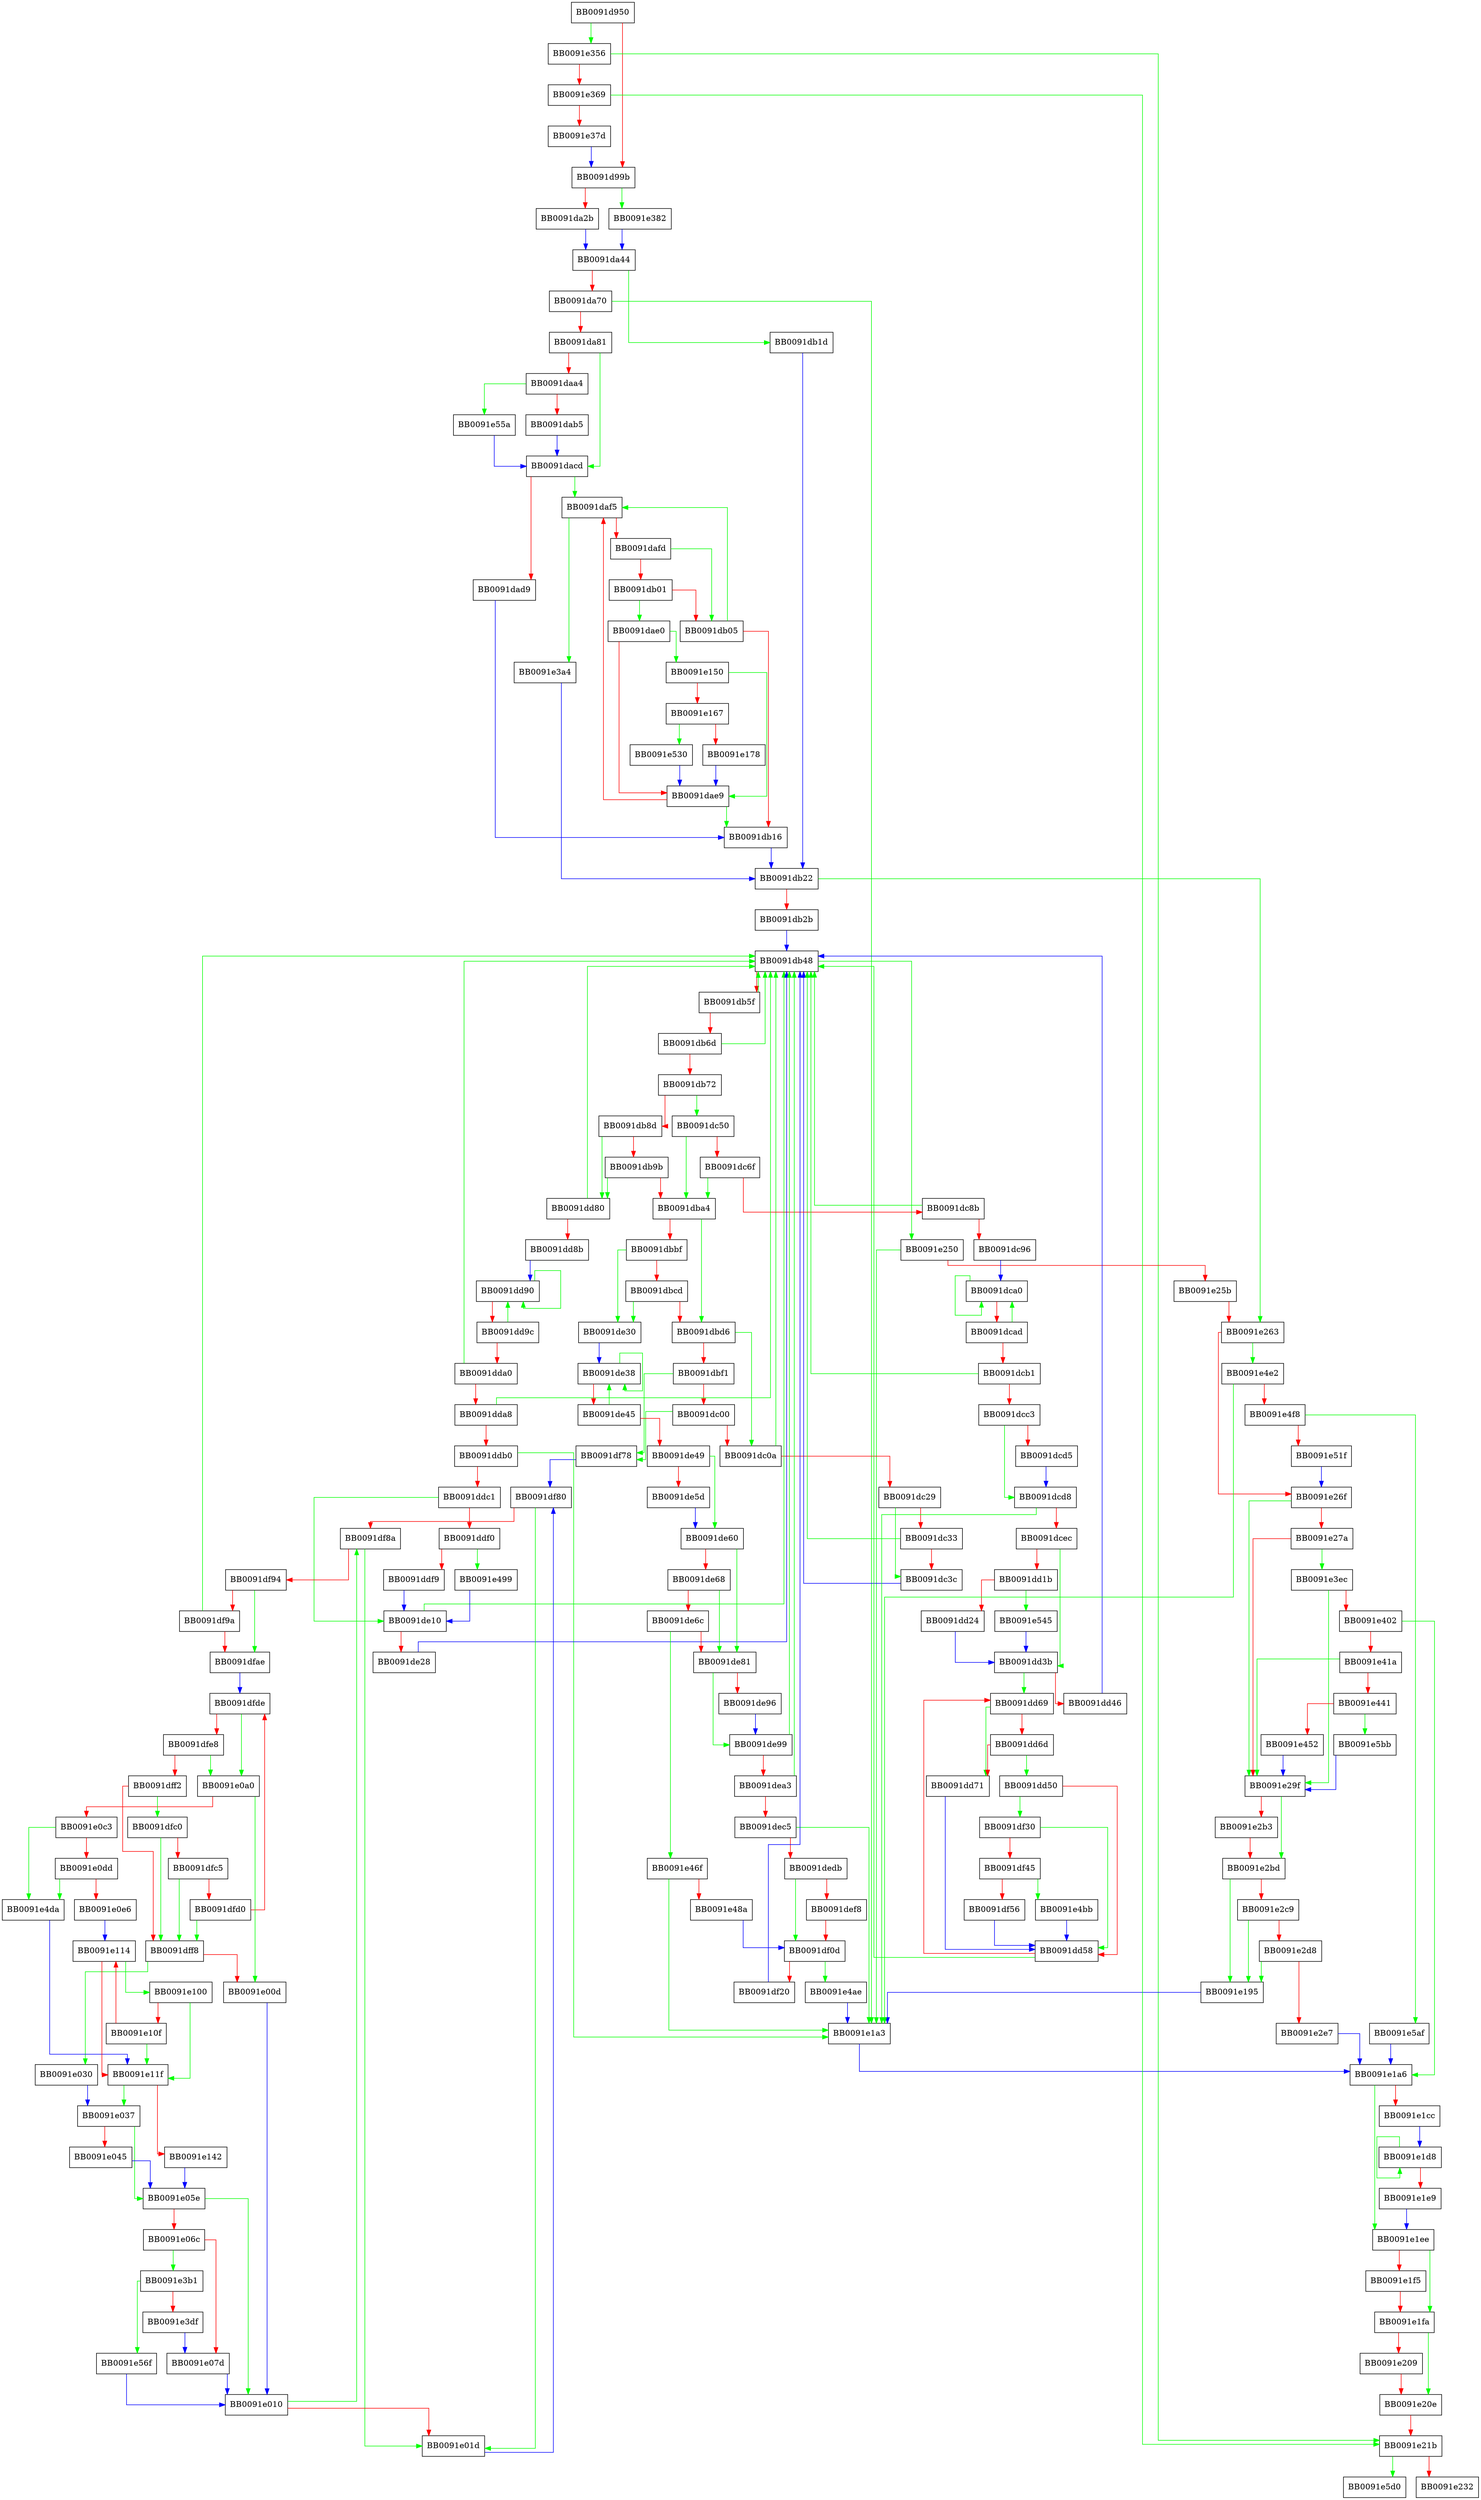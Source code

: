 digraph __resolv_conf_load {
  node [shape="box"];
  graph [splines=ortho];
  BB0091d950 -> BB0091e356 [color="green"];
  BB0091d950 -> BB0091d99b [color="red"];
  BB0091d99b -> BB0091e382 [color="green"];
  BB0091d99b -> BB0091da2b [color="red"];
  BB0091da2b -> BB0091da44 [color="blue"];
  BB0091da44 -> BB0091db1d [color="green"];
  BB0091da44 -> BB0091da70 [color="red"];
  BB0091da70 -> BB0091e1a3 [color="green"];
  BB0091da70 -> BB0091da81 [color="red"];
  BB0091da81 -> BB0091dacd [color="green"];
  BB0091da81 -> BB0091daa4 [color="red"];
  BB0091daa4 -> BB0091e55a [color="green"];
  BB0091daa4 -> BB0091dab5 [color="red"];
  BB0091dab5 -> BB0091dacd [color="blue"];
  BB0091dacd -> BB0091daf5 [color="green"];
  BB0091dacd -> BB0091dad9 [color="red"];
  BB0091dad9 -> BB0091db16 [color="blue"];
  BB0091dae0 -> BB0091e150 [color="green"];
  BB0091dae0 -> BB0091dae9 [color="red"];
  BB0091dae9 -> BB0091db16 [color="green"];
  BB0091dae9 -> BB0091daf5 [color="red"];
  BB0091daf5 -> BB0091e3a4 [color="green"];
  BB0091daf5 -> BB0091dafd [color="red"];
  BB0091dafd -> BB0091db05 [color="green"];
  BB0091dafd -> BB0091db01 [color="red"];
  BB0091db01 -> BB0091dae0 [color="green"];
  BB0091db01 -> BB0091db05 [color="red"];
  BB0091db05 -> BB0091daf5 [color="green"];
  BB0091db05 -> BB0091db16 [color="red"];
  BB0091db16 -> BB0091db22 [color="blue"];
  BB0091db1d -> BB0091db22 [color="blue"];
  BB0091db22 -> BB0091e263 [color="green"];
  BB0091db22 -> BB0091db2b [color="red"];
  BB0091db2b -> BB0091db48 [color="blue"];
  BB0091db48 -> BB0091e250 [color="green"];
  BB0091db48 -> BB0091db5f [color="red"];
  BB0091db5f -> BB0091db48 [color="green"];
  BB0091db5f -> BB0091db6d [color="red"];
  BB0091db6d -> BB0091db48 [color="green"];
  BB0091db6d -> BB0091db72 [color="red"];
  BB0091db72 -> BB0091dc50 [color="green"];
  BB0091db72 -> BB0091db8d [color="red"];
  BB0091db8d -> BB0091dd80 [color="green"];
  BB0091db8d -> BB0091db9b [color="red"];
  BB0091db9b -> BB0091dd80 [color="green"];
  BB0091db9b -> BB0091dba4 [color="red"];
  BB0091dba4 -> BB0091dbd6 [color="green"];
  BB0091dba4 -> BB0091dbbf [color="red"];
  BB0091dbbf -> BB0091de30 [color="green"];
  BB0091dbbf -> BB0091dbcd [color="red"];
  BB0091dbcd -> BB0091de30 [color="green"];
  BB0091dbcd -> BB0091dbd6 [color="red"];
  BB0091dbd6 -> BB0091dc0a [color="green"];
  BB0091dbd6 -> BB0091dbf1 [color="red"];
  BB0091dbf1 -> BB0091df78 [color="green"];
  BB0091dbf1 -> BB0091dc00 [color="red"];
  BB0091dc00 -> BB0091df78 [color="green"];
  BB0091dc00 -> BB0091dc0a [color="red"];
  BB0091dc0a -> BB0091db48 [color="green"];
  BB0091dc0a -> BB0091dc29 [color="red"];
  BB0091dc29 -> BB0091dc3c [color="green"];
  BB0091dc29 -> BB0091dc33 [color="red"];
  BB0091dc33 -> BB0091db48 [color="green"];
  BB0091dc33 -> BB0091dc3c [color="red"];
  BB0091dc3c -> BB0091db48 [color="blue"];
  BB0091dc50 -> BB0091dba4 [color="green"];
  BB0091dc50 -> BB0091dc6f [color="red"];
  BB0091dc6f -> BB0091dba4 [color="green"];
  BB0091dc6f -> BB0091dc8b [color="red"];
  BB0091dc8b -> BB0091db48 [color="green"];
  BB0091dc8b -> BB0091dc96 [color="red"];
  BB0091dc96 -> BB0091dca0 [color="blue"];
  BB0091dca0 -> BB0091dca0 [color="green"];
  BB0091dca0 -> BB0091dcad [color="red"];
  BB0091dcad -> BB0091dca0 [color="green"];
  BB0091dcad -> BB0091dcb1 [color="red"];
  BB0091dcb1 -> BB0091db48 [color="green"];
  BB0091dcb1 -> BB0091dcc3 [color="red"];
  BB0091dcc3 -> BB0091dcd8 [color="green"];
  BB0091dcc3 -> BB0091dcd5 [color="red"];
  BB0091dcd5 -> BB0091dcd8 [color="blue"];
  BB0091dcd8 -> BB0091e1a3 [color="green"];
  BB0091dcd8 -> BB0091dcec [color="red"];
  BB0091dcec -> BB0091dd3b [color="green"];
  BB0091dcec -> BB0091dd1b [color="red"];
  BB0091dd1b -> BB0091e545 [color="green"];
  BB0091dd1b -> BB0091dd24 [color="red"];
  BB0091dd24 -> BB0091dd3b [color="blue"];
  BB0091dd3b -> BB0091dd69 [color="green"];
  BB0091dd3b -> BB0091dd46 [color="red"];
  BB0091dd46 -> BB0091db48 [color="blue"];
  BB0091dd50 -> BB0091df30 [color="green"];
  BB0091dd50 -> BB0091dd58 [color="red"];
  BB0091dd58 -> BB0091db48 [color="green"];
  BB0091dd58 -> BB0091dd69 [color="red"];
  BB0091dd69 -> BB0091dd71 [color="green"];
  BB0091dd69 -> BB0091dd6d [color="red"];
  BB0091dd6d -> BB0091dd50 [color="green"];
  BB0091dd6d -> BB0091dd71 [color="red"];
  BB0091dd71 -> BB0091dd58 [color="blue"];
  BB0091dd80 -> BB0091db48 [color="green"];
  BB0091dd80 -> BB0091dd8b [color="red"];
  BB0091dd8b -> BB0091dd90 [color="blue"];
  BB0091dd90 -> BB0091dd90 [color="green"];
  BB0091dd90 -> BB0091dd9c [color="red"];
  BB0091dd9c -> BB0091dd90 [color="green"];
  BB0091dd9c -> BB0091dda0 [color="red"];
  BB0091dda0 -> BB0091db48 [color="green"];
  BB0091dda0 -> BB0091dda8 [color="red"];
  BB0091dda8 -> BB0091db48 [color="green"];
  BB0091dda8 -> BB0091ddb0 [color="red"];
  BB0091ddb0 -> BB0091e1a3 [color="green"];
  BB0091ddb0 -> BB0091ddc1 [color="red"];
  BB0091ddc1 -> BB0091de10 [color="green"];
  BB0091ddc1 -> BB0091ddf0 [color="red"];
  BB0091ddf0 -> BB0091e499 [color="green"];
  BB0091ddf0 -> BB0091ddf9 [color="red"];
  BB0091ddf9 -> BB0091de10 [color="blue"];
  BB0091de10 -> BB0091db48 [color="green"];
  BB0091de10 -> BB0091de28 [color="red"];
  BB0091de28 -> BB0091db48 [color="blue"];
  BB0091de30 -> BB0091de38 [color="blue"];
  BB0091de38 -> BB0091de38 [color="green"];
  BB0091de38 -> BB0091de45 [color="red"];
  BB0091de45 -> BB0091de38 [color="green"];
  BB0091de45 -> BB0091de49 [color="red"];
  BB0091de49 -> BB0091de60 [color="green"];
  BB0091de49 -> BB0091de5d [color="red"];
  BB0091de5d -> BB0091de60 [color="blue"];
  BB0091de60 -> BB0091de81 [color="green"];
  BB0091de60 -> BB0091de68 [color="red"];
  BB0091de68 -> BB0091de81 [color="green"];
  BB0091de68 -> BB0091de6c [color="red"];
  BB0091de6c -> BB0091e46f [color="green"];
  BB0091de6c -> BB0091de81 [color="red"];
  BB0091de81 -> BB0091de99 [color="green"];
  BB0091de81 -> BB0091de96 [color="red"];
  BB0091de96 -> BB0091de99 [color="blue"];
  BB0091de99 -> BB0091db48 [color="green"];
  BB0091de99 -> BB0091dea3 [color="red"];
  BB0091dea3 -> BB0091db48 [color="green"];
  BB0091dea3 -> BB0091dec5 [color="red"];
  BB0091dec5 -> BB0091e1a3 [color="green"];
  BB0091dec5 -> BB0091dedb [color="red"];
  BB0091dedb -> BB0091df0d [color="green"];
  BB0091dedb -> BB0091def8 [color="red"];
  BB0091def8 -> BB0091df0d [color="red"];
  BB0091df0d -> BB0091e4ae [color="green"];
  BB0091df0d -> BB0091df20 [color="red"];
  BB0091df20 -> BB0091db48 [color="blue"];
  BB0091df30 -> BB0091dd58 [color="green"];
  BB0091df30 -> BB0091df45 [color="red"];
  BB0091df45 -> BB0091e4bb [color="green"];
  BB0091df45 -> BB0091df56 [color="red"];
  BB0091df56 -> BB0091dd58 [color="blue"];
  BB0091df78 -> BB0091df80 [color="blue"];
  BB0091df80 -> BB0091e01d [color="green"];
  BB0091df80 -> BB0091df8a [color="red"];
  BB0091df8a -> BB0091e01d [color="green"];
  BB0091df8a -> BB0091df94 [color="red"];
  BB0091df94 -> BB0091dfae [color="green"];
  BB0091df94 -> BB0091df9a [color="red"];
  BB0091df9a -> BB0091db48 [color="green"];
  BB0091df9a -> BB0091dfae [color="red"];
  BB0091dfae -> BB0091dfde [color="blue"];
  BB0091dfc0 -> BB0091dff8 [color="green"];
  BB0091dfc0 -> BB0091dfc5 [color="red"];
  BB0091dfc5 -> BB0091dff8 [color="green"];
  BB0091dfc5 -> BB0091dfd0 [color="red"];
  BB0091dfd0 -> BB0091dff8 [color="green"];
  BB0091dfd0 -> BB0091dfde [color="red"];
  BB0091dfde -> BB0091e0a0 [color="green"];
  BB0091dfde -> BB0091dfe8 [color="red"];
  BB0091dfe8 -> BB0091e0a0 [color="green"];
  BB0091dfe8 -> BB0091dff2 [color="red"];
  BB0091dff2 -> BB0091dfc0 [color="green"];
  BB0091dff2 -> BB0091dff8 [color="red"];
  BB0091dff8 -> BB0091e030 [color="green"];
  BB0091dff8 -> BB0091e00d [color="red"];
  BB0091e00d -> BB0091e010 [color="blue"];
  BB0091e010 -> BB0091df8a [color="green"];
  BB0091e010 -> BB0091e01d [color="red"];
  BB0091e01d -> BB0091df80 [color="blue"];
  BB0091e030 -> BB0091e037 [color="blue"];
  BB0091e037 -> BB0091e05e [color="green"];
  BB0091e037 -> BB0091e045 [color="red"];
  BB0091e045 -> BB0091e05e [color="blue"];
  BB0091e05e -> BB0091e010 [color="green"];
  BB0091e05e -> BB0091e06c [color="red"];
  BB0091e06c -> BB0091e3b1 [color="green"];
  BB0091e06c -> BB0091e07d [color="red"];
  BB0091e07d -> BB0091e010 [color="blue"];
  BB0091e0a0 -> BB0091e00d [color="green"];
  BB0091e0a0 -> BB0091e0c3 [color="red"];
  BB0091e0c3 -> BB0091e4da [color="green"];
  BB0091e0c3 -> BB0091e0dd [color="red"];
  BB0091e0dd -> BB0091e4da [color="green"];
  BB0091e0dd -> BB0091e0e6 [color="red"];
  BB0091e0e6 -> BB0091e114 [color="blue"];
  BB0091e100 -> BB0091e11f [color="green"];
  BB0091e100 -> BB0091e10f [color="red"];
  BB0091e10f -> BB0091e11f [color="green"];
  BB0091e10f -> BB0091e114 [color="red"];
  BB0091e114 -> BB0091e100 [color="green"];
  BB0091e114 -> BB0091e11f [color="red"];
  BB0091e11f -> BB0091e037 [color="green"];
  BB0091e11f -> BB0091e142 [color="red"];
  BB0091e142 -> BB0091e05e [color="blue"];
  BB0091e150 -> BB0091dae9 [color="green"];
  BB0091e150 -> BB0091e167 [color="red"];
  BB0091e167 -> BB0091e530 [color="green"];
  BB0091e167 -> BB0091e178 [color="red"];
  BB0091e178 -> BB0091dae9 [color="blue"];
  BB0091e195 -> BB0091e1a3 [color="blue"];
  BB0091e1a3 -> BB0091e1a6 [color="blue"];
  BB0091e1a6 -> BB0091e1ee [color="green"];
  BB0091e1a6 -> BB0091e1cc [color="red"];
  BB0091e1cc -> BB0091e1d8 [color="blue"];
  BB0091e1d8 -> BB0091e1d8 [color="green"];
  BB0091e1d8 -> BB0091e1e9 [color="red"];
  BB0091e1e9 -> BB0091e1ee [color="blue"];
  BB0091e1ee -> BB0091e1fa [color="green"];
  BB0091e1ee -> BB0091e1f5 [color="red"];
  BB0091e1f5 -> BB0091e1fa [color="red"];
  BB0091e1fa -> BB0091e20e [color="green"];
  BB0091e1fa -> BB0091e209 [color="red"];
  BB0091e209 -> BB0091e20e [color="red"];
  BB0091e20e -> BB0091e21b [color="red"];
  BB0091e21b -> BB0091e5d0 [color="green"];
  BB0091e21b -> BB0091e232 [color="red"];
  BB0091e250 -> BB0091e1a3 [color="green"];
  BB0091e250 -> BB0091e25b [color="red"];
  BB0091e25b -> BB0091e263 [color="red"];
  BB0091e263 -> BB0091e4e2 [color="green"];
  BB0091e263 -> BB0091e26f [color="red"];
  BB0091e26f -> BB0091e29f [color="green"];
  BB0091e26f -> BB0091e27a [color="red"];
  BB0091e27a -> BB0091e3ec [color="green"];
  BB0091e27a -> BB0091e29f [color="red"];
  BB0091e29f -> BB0091e2bd [color="green"];
  BB0091e29f -> BB0091e2b3 [color="red"];
  BB0091e2b3 -> BB0091e2bd [color="red"];
  BB0091e2bd -> BB0091e195 [color="green"];
  BB0091e2bd -> BB0091e2c9 [color="red"];
  BB0091e2c9 -> BB0091e195 [color="green"];
  BB0091e2c9 -> BB0091e2d8 [color="red"];
  BB0091e2d8 -> BB0091e195 [color="green"];
  BB0091e2d8 -> BB0091e2e7 [color="red"];
  BB0091e2e7 -> BB0091e1a6 [color="blue"];
  BB0091e356 -> BB0091e21b [color="green"];
  BB0091e356 -> BB0091e369 [color="red"];
  BB0091e369 -> BB0091e21b [color="green"];
  BB0091e369 -> BB0091e37d [color="red"];
  BB0091e37d -> BB0091d99b [color="blue"];
  BB0091e382 -> BB0091da44 [color="blue"];
  BB0091e3a4 -> BB0091db22 [color="blue"];
  BB0091e3b1 -> BB0091e56f [color="green"];
  BB0091e3b1 -> BB0091e3df [color="red"];
  BB0091e3df -> BB0091e07d [color="blue"];
  BB0091e3ec -> BB0091e29f [color="green"];
  BB0091e3ec -> BB0091e402 [color="red"];
  BB0091e402 -> BB0091e1a6 [color="green"];
  BB0091e402 -> BB0091e41a [color="red"];
  BB0091e41a -> BB0091e29f [color="green"];
  BB0091e41a -> BB0091e441 [color="red"];
  BB0091e441 -> BB0091e5bb [color="green"];
  BB0091e441 -> BB0091e452 [color="red"];
  BB0091e452 -> BB0091e29f [color="blue"];
  BB0091e46f -> BB0091e1a3 [color="green"];
  BB0091e46f -> BB0091e48a [color="red"];
  BB0091e48a -> BB0091df0d [color="blue"];
  BB0091e499 -> BB0091de10 [color="blue"];
  BB0091e4ae -> BB0091e1a3 [color="blue"];
  BB0091e4bb -> BB0091dd58 [color="blue"];
  BB0091e4da -> BB0091e11f [color="blue"];
  BB0091e4e2 -> BB0091e1a3 [color="green"];
  BB0091e4e2 -> BB0091e4f8 [color="red"];
  BB0091e4f8 -> BB0091e5af [color="green"];
  BB0091e4f8 -> BB0091e51f [color="red"];
  BB0091e51f -> BB0091e26f [color="blue"];
  BB0091e530 -> BB0091dae9 [color="blue"];
  BB0091e545 -> BB0091dd3b [color="blue"];
  BB0091e55a -> BB0091dacd [color="blue"];
  BB0091e56f -> BB0091e010 [color="blue"];
  BB0091e5af -> BB0091e1a6 [color="blue"];
  BB0091e5bb -> BB0091e29f [color="blue"];
}